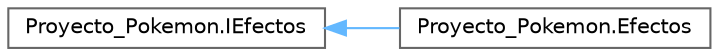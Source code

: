digraph "Graphical Class Hierarchy"
{
 // INTERACTIVE_SVG=YES
 // LATEX_PDF_SIZE
  bgcolor="transparent";
  edge [fontname=Helvetica,fontsize=10,labelfontname=Helvetica,labelfontsize=10];
  node [fontname=Helvetica,fontsize=10,shape=box,height=0.2,width=0.4];
  rankdir="LR";
  Node0 [id="Node000000",label="Proyecto_Pokemon.IEfectos",height=0.2,width=0.4,color="grey40", fillcolor="white", style="filled",URL="$interfaceProyecto__Pokemon_1_1IEfectos.html",tooltip="interfaz que define los efectos de las habilidades"];
  Node0 -> Node1 [id="edge19_Node000000_Node000001",dir="back",color="steelblue1",style="solid",tooltip=" "];
  Node1 [id="Node000001",label="Proyecto_Pokemon.Efectos",height=0.2,width=0.4,color="grey40", fillcolor="white", style="filled",URL="$classProyecto__Pokemon_1_1Efectos.html",tooltip="clase que representa los efectos que puede tener una habilidad"];
}

